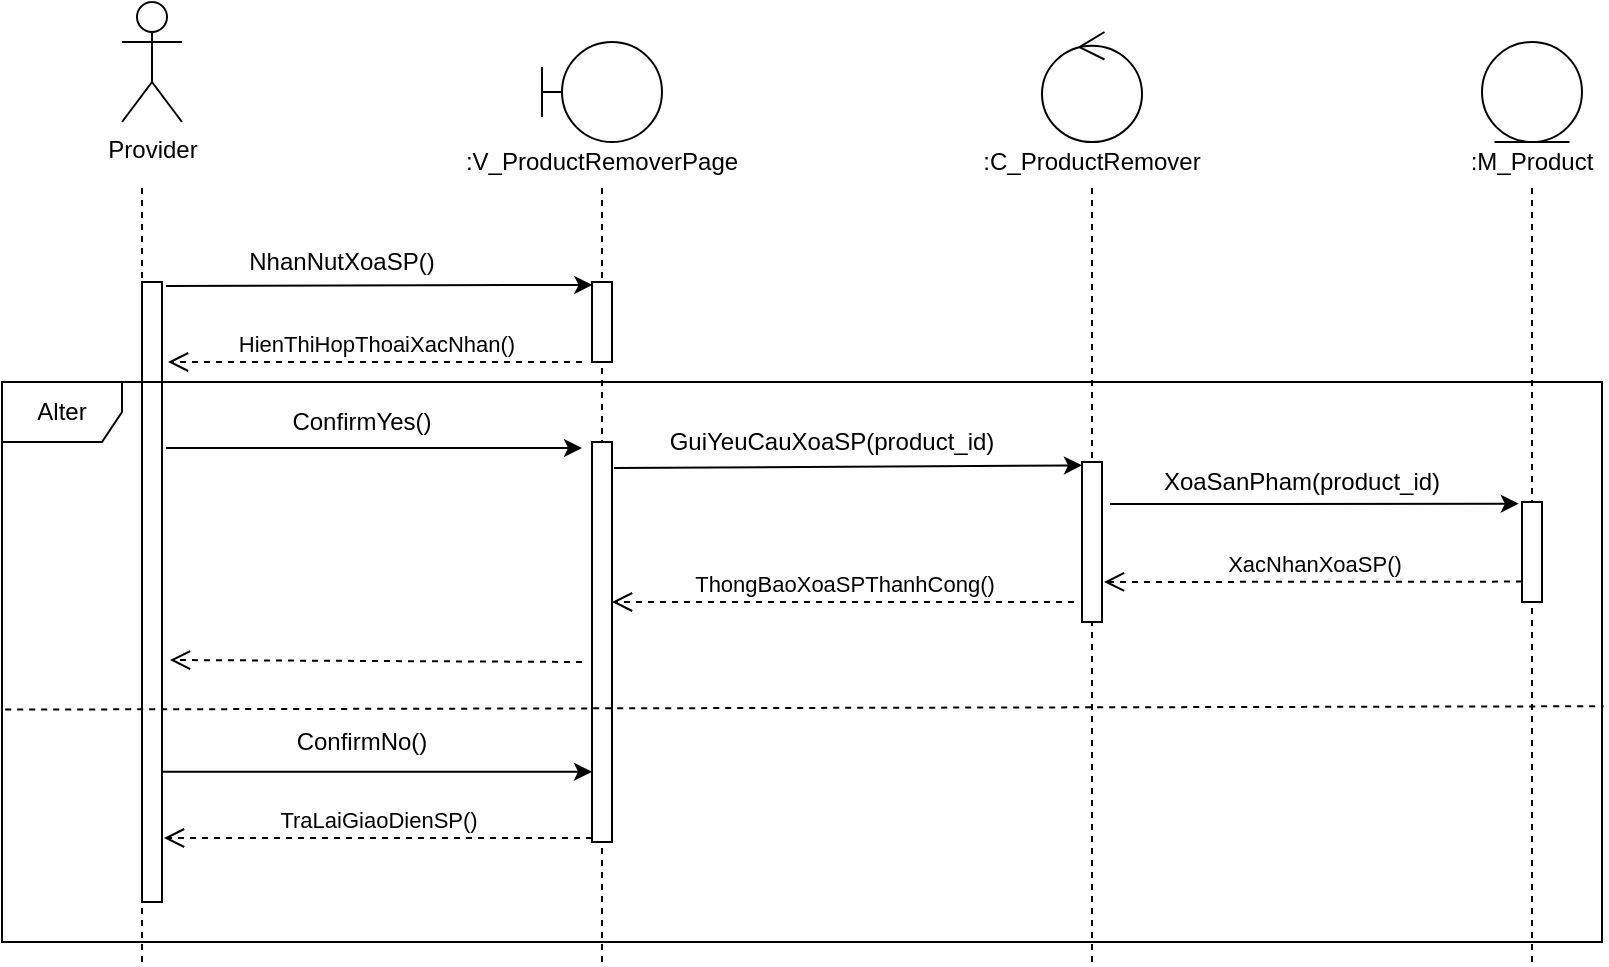 <mxfile version="14.0.4" type="github">
  <diagram id="JncyCxfCkeQ2kdFRJvFO" name="Page-1">
    <mxGraphModel dx="1038" dy="548" grid="1" gridSize="10" guides="1" tooltips="1" connect="1" arrows="1" fold="1" page="1" pageScale="1" pageWidth="850" pageHeight="1100" math="0" shadow="0">
      <root>
        <mxCell id="0" />
        <mxCell id="1" parent="0" />
        <mxCell id="o-jL-rA30Tc-0fOHM3Hn-1" value="Provider" style="shape=umlActor;verticalLabelPosition=bottom;verticalAlign=top;html=1;outlineConnect=0;" parent="1" vertex="1">
          <mxGeometry x="90" y="30" width="30" height="60" as="geometry" />
        </mxCell>
        <mxCell id="o-jL-rA30Tc-0fOHM3Hn-2" value="" style="shape=umlBoundary;whiteSpace=wrap;html=1;" parent="1" vertex="1">
          <mxGeometry x="300" y="50" width="60" height="50" as="geometry" />
        </mxCell>
        <mxCell id="o-jL-rA30Tc-0fOHM3Hn-3" value="" style="ellipse;shape=umlControl;whiteSpace=wrap;html=1;" parent="1" vertex="1">
          <mxGeometry x="550" y="45" width="50" height="55" as="geometry" />
        </mxCell>
        <mxCell id="o-jL-rA30Tc-0fOHM3Hn-4" value="" style="ellipse;shape=umlEntity;whiteSpace=wrap;html=1;" parent="1" vertex="1">
          <mxGeometry x="770" y="50" width="50" height="50" as="geometry" />
        </mxCell>
        <mxCell id="o-jL-rA30Tc-0fOHM3Hn-5" value=":M_Product" style="text;html=1;strokeColor=none;fillColor=none;align=center;verticalAlign=middle;whiteSpace=wrap;rounded=0;" parent="1" vertex="1">
          <mxGeometry x="775" y="100" width="40" height="20" as="geometry" />
        </mxCell>
        <mxCell id="o-jL-rA30Tc-0fOHM3Hn-6" value=":C_ProductRemover" style="text;html=1;strokeColor=none;fillColor=none;align=center;verticalAlign=middle;whiteSpace=wrap;rounded=0;" parent="1" vertex="1">
          <mxGeometry x="555" y="100" width="40" height="20" as="geometry" />
        </mxCell>
        <mxCell id="o-jL-rA30Tc-0fOHM3Hn-7" value=":V_ProductRemoverPage" style="text;html=1;strokeColor=none;fillColor=none;align=center;verticalAlign=middle;whiteSpace=wrap;rounded=0;" parent="1" vertex="1">
          <mxGeometry x="310" y="100" width="40" height="20" as="geometry" />
        </mxCell>
        <mxCell id="o-jL-rA30Tc-0fOHM3Hn-8" value="" style="endArrow=none;dashed=1;html=1;entryX=0.5;entryY=1;entryDx=0;entryDy=0;" parent="1" target="o-jL-rA30Tc-0fOHM3Hn-5" edge="1">
          <mxGeometry width="50" height="50" relative="1" as="geometry">
            <mxPoint x="795" y="510" as="sourcePoint" />
            <mxPoint x="450" y="180" as="targetPoint" />
          </mxGeometry>
        </mxCell>
        <mxCell id="o-jL-rA30Tc-0fOHM3Hn-9" value="" style="endArrow=none;dashed=1;html=1;entryX=0.5;entryY=1;entryDx=0;entryDy=0;" parent="1" target="o-jL-rA30Tc-0fOHM3Hn-6" edge="1">
          <mxGeometry width="50" height="50" relative="1" as="geometry">
            <mxPoint x="575" y="510" as="sourcePoint" />
            <mxPoint x="450" y="180" as="targetPoint" />
          </mxGeometry>
        </mxCell>
        <mxCell id="o-jL-rA30Tc-0fOHM3Hn-10" value="" style="endArrow=none;dashed=1;html=1;entryX=0.5;entryY=1;entryDx=0;entryDy=0;" parent="1" target="o-jL-rA30Tc-0fOHM3Hn-7" edge="1">
          <mxGeometry width="50" height="50" relative="1" as="geometry">
            <mxPoint x="330" y="510" as="sourcePoint" />
            <mxPoint x="450" y="180" as="targetPoint" />
          </mxGeometry>
        </mxCell>
        <mxCell id="o-jL-rA30Tc-0fOHM3Hn-11" value="" style="endArrow=none;dashed=1;html=1;" parent="1" edge="1">
          <mxGeometry width="50" height="50" relative="1" as="geometry">
            <mxPoint x="100" y="510" as="sourcePoint" />
            <mxPoint x="100" y="120" as="targetPoint" />
          </mxGeometry>
        </mxCell>
        <mxCell id="o-jL-rA30Tc-0fOHM3Hn-12" value="" style="html=1;points=[];perimeter=orthogonalPerimeter;" parent="1" vertex="1">
          <mxGeometry x="570" y="260" width="10" height="80" as="geometry" />
        </mxCell>
        <mxCell id="o-jL-rA30Tc-0fOHM3Hn-14" value="" style="html=1;points=[];perimeter=orthogonalPerimeter;" parent="1" vertex="1">
          <mxGeometry x="325" y="170" width="10" height="40" as="geometry" />
        </mxCell>
        <mxCell id="o-jL-rA30Tc-0fOHM3Hn-15" value="" style="html=1;points=[];perimeter=orthogonalPerimeter;" parent="1" vertex="1">
          <mxGeometry x="100" y="170" width="10" height="310" as="geometry" />
        </mxCell>
        <mxCell id="o-jL-rA30Tc-0fOHM3Hn-17" value="" style="endArrow=classic;html=1;entryX=0.02;entryY=0.036;entryDx=0;entryDy=0;entryPerimeter=0;" parent="1" target="o-jL-rA30Tc-0fOHM3Hn-14" edge="1">
          <mxGeometry width="50" height="50" relative="1" as="geometry">
            <mxPoint x="112" y="172" as="sourcePoint" />
            <mxPoint x="450" y="180" as="targetPoint" />
          </mxGeometry>
        </mxCell>
        <mxCell id="o-jL-rA30Tc-0fOHM3Hn-18" value="NhanNutXoaSP()" style="text;html=1;strokeColor=none;fillColor=none;align=center;verticalAlign=middle;whiteSpace=wrap;rounded=0;" parent="1" vertex="1">
          <mxGeometry x="180" y="150" width="40" height="20" as="geometry" />
        </mxCell>
        <mxCell id="o-jL-rA30Tc-0fOHM3Hn-19" value="HienThiHopThoaiXacNhan()" style="html=1;verticalAlign=bottom;endArrow=open;dashed=1;endSize=8;" parent="1" edge="1">
          <mxGeometry relative="1" as="geometry">
            <mxPoint x="320" y="210" as="sourcePoint" />
            <mxPoint x="113" y="210" as="targetPoint" />
          </mxGeometry>
        </mxCell>
        <mxCell id="o-jL-rA30Tc-0fOHM3Hn-13" value="" style="html=1;points=[];perimeter=orthogonalPerimeter;" parent="1" vertex="1">
          <mxGeometry x="325" y="250" width="10" height="200" as="geometry" />
        </mxCell>
        <mxCell id="o-jL-rA30Tc-0fOHM3Hn-21" value="" style="endArrow=classic;html=1;" parent="1" edge="1">
          <mxGeometry width="50" height="50" relative="1" as="geometry">
            <mxPoint x="112" y="253" as="sourcePoint" />
            <mxPoint x="320" y="253" as="targetPoint" />
          </mxGeometry>
        </mxCell>
        <mxCell id="o-jL-rA30Tc-0fOHM3Hn-23" value="ConfirmYes()" style="text;html=1;strokeColor=none;fillColor=none;align=center;verticalAlign=middle;whiteSpace=wrap;rounded=0;" parent="1" vertex="1">
          <mxGeometry x="190" y="230" width="40" height="20" as="geometry" />
        </mxCell>
        <mxCell id="o-jL-rA30Tc-0fOHM3Hn-24" value="" style="endArrow=classic;html=1;entryX=0;entryY=0.021;entryDx=0;entryDy=0;entryPerimeter=0;" parent="1" target="o-jL-rA30Tc-0fOHM3Hn-12" edge="1">
          <mxGeometry width="50" height="50" relative="1" as="geometry">
            <mxPoint x="336" y="263" as="sourcePoint" />
            <mxPoint x="450" y="170" as="targetPoint" />
          </mxGeometry>
        </mxCell>
        <mxCell id="o-jL-rA30Tc-0fOHM3Hn-25" value="GuiYeuCauXoaSP(product_id)" style="text;html=1;strokeColor=none;fillColor=none;align=center;verticalAlign=middle;whiteSpace=wrap;rounded=0;" parent="1" vertex="1">
          <mxGeometry x="425" y="240" width="40" height="20" as="geometry" />
        </mxCell>
        <mxCell id="o-jL-rA30Tc-0fOHM3Hn-26" value="" style="html=1;points=[];perimeter=orthogonalPerimeter;" parent="1" vertex="1">
          <mxGeometry x="790" y="280" width="10" height="50" as="geometry" />
        </mxCell>
        <mxCell id="o-jL-rA30Tc-0fOHM3Hn-27" value="" style="endArrow=classic;html=1;entryX=-0.16;entryY=0.017;entryDx=0;entryDy=0;entryPerimeter=0;" parent="1" target="o-jL-rA30Tc-0fOHM3Hn-26" edge="1">
          <mxGeometry width="50" height="50" relative="1" as="geometry">
            <mxPoint x="584" y="281" as="sourcePoint" />
            <mxPoint x="450" y="170" as="targetPoint" />
          </mxGeometry>
        </mxCell>
        <mxCell id="o-jL-rA30Tc-0fOHM3Hn-29" value="XoaSanPham(product_id)" style="text;html=1;strokeColor=none;fillColor=none;align=center;verticalAlign=middle;whiteSpace=wrap;rounded=0;" parent="1" vertex="1">
          <mxGeometry x="660" y="260" width="40" height="20" as="geometry" />
        </mxCell>
        <mxCell id="o-jL-rA30Tc-0fOHM3Hn-30" value="XacNhanXoaSP()" style="html=1;verticalAlign=bottom;endArrow=open;dashed=1;endSize=8;exitX=0;exitY=0.796;exitDx=0;exitDy=0;exitPerimeter=0;" parent="1" source="o-jL-rA30Tc-0fOHM3Hn-26" edge="1">
          <mxGeometry relative="1" as="geometry">
            <mxPoint x="460" y="360" as="sourcePoint" />
            <mxPoint x="581" y="320" as="targetPoint" />
          </mxGeometry>
        </mxCell>
        <mxCell id="o-jL-rA30Tc-0fOHM3Hn-31" value="ThongBaoXoaSPThanhCong()" style="html=1;verticalAlign=bottom;endArrow=open;dashed=1;endSize=8;" parent="1" target="o-jL-rA30Tc-0fOHM3Hn-13" edge="1">
          <mxGeometry relative="1" as="geometry">
            <mxPoint x="566" y="330" as="sourcePoint" />
            <mxPoint x="380" y="360" as="targetPoint" />
          </mxGeometry>
        </mxCell>
        <mxCell id="o-jL-rA30Tc-0fOHM3Hn-32" value="" style="html=1;verticalAlign=bottom;endArrow=open;dashed=1;endSize=8;" parent="1" edge="1">
          <mxGeometry relative="1" as="geometry">
            <mxPoint x="320" y="360" as="sourcePoint" />
            <mxPoint x="114" y="359" as="targetPoint" />
          </mxGeometry>
        </mxCell>
        <mxCell id="o-jL-rA30Tc-0fOHM3Hn-33" value="" style="endArrow=classic;html=1;exitX=1;exitY=0.79;exitDx=0;exitDy=0;exitPerimeter=0;" parent="1" source="o-jL-rA30Tc-0fOHM3Hn-15" target="o-jL-rA30Tc-0fOHM3Hn-13" edge="1">
          <mxGeometry width="50" height="50" relative="1" as="geometry">
            <mxPoint x="400" y="390" as="sourcePoint" />
            <mxPoint x="450" y="340" as="targetPoint" />
          </mxGeometry>
        </mxCell>
        <mxCell id="o-jL-rA30Tc-0fOHM3Hn-34" value="ConfirmNo()" style="text;html=1;strokeColor=none;fillColor=none;align=center;verticalAlign=middle;whiteSpace=wrap;rounded=0;" parent="1" vertex="1">
          <mxGeometry x="190" y="390" width="40" height="20" as="geometry" />
        </mxCell>
        <mxCell id="o-jL-rA30Tc-0fOHM3Hn-35" value="TraLaiGiaoDienSP()" style="html=1;verticalAlign=bottom;endArrow=open;dashed=1;endSize=8;" parent="1" edge="1">
          <mxGeometry relative="1" as="geometry">
            <mxPoint x="325" y="448" as="sourcePoint" />
            <mxPoint x="111" y="448" as="targetPoint" />
          </mxGeometry>
        </mxCell>
        <mxCell id="o-jL-rA30Tc-0fOHM3Hn-36" value="Alter" style="shape=umlFrame;whiteSpace=wrap;html=1;" parent="1" vertex="1">
          <mxGeometry x="30" y="220" width="800" height="280" as="geometry" />
        </mxCell>
        <mxCell id="o-jL-rA30Tc-0fOHM3Hn-37" value="" style="endArrow=none;dashed=1;html=1;exitX=0.002;exitY=0.585;exitDx=0;exitDy=0;exitPerimeter=0;entryX=1.001;entryY=0.579;entryDx=0;entryDy=0;entryPerimeter=0;" parent="1" source="o-jL-rA30Tc-0fOHM3Hn-36" target="o-jL-rA30Tc-0fOHM3Hn-36" edge="1">
          <mxGeometry width="50" height="50" relative="1" as="geometry">
            <mxPoint x="400" y="380" as="sourcePoint" />
            <mxPoint x="450" y="330" as="targetPoint" />
          </mxGeometry>
        </mxCell>
      </root>
    </mxGraphModel>
  </diagram>
</mxfile>
